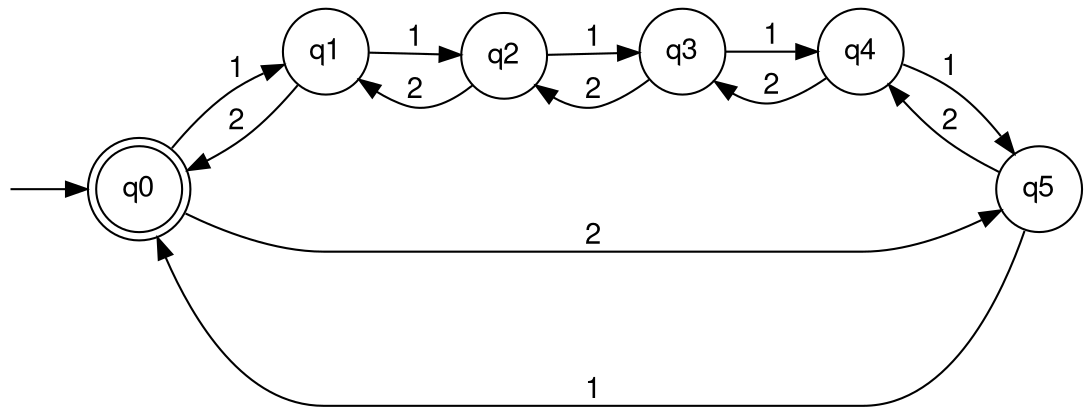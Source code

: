digraph finite_state_machine {
fontname="Helvetica,Arial,sans-serif"
node [fontname="Helvetica,Arial,sans-serif"]
edge [fontname="Helvetica,Arial,sans-serif"]
start [label= "", shape=none,height=.0,width=.0]
rankdir=LR;
nodesep= 0.5;
ranksep = 0.5;

0 [label = q0 ,shape = doublecircle ]
11185 [label = q1 ,shape = circle ]
15867 [label = q2 ,shape = circle ]
31252 [label = q3 ,shape = circle ]
33440 [label = q4 ,shape = circle ]
80598 [label = q5 ,shape = circle ]

start -> 0
0 -> 11185 [label = 1 ]
11185 -> 15867 [label = 1 ]
15867 -> 31252 [label = 1 ]
31252 -> 33440 [label = 1 ]
33440 -> 80598 [label = 1 ]
80598 -> 0 [label = 1 ]
0 -> 80598 [label = 2 ]
80598 -> 33440 [label = 2 ]
33440 -> 31252 [label = 2 ]
31252 -> 15867 [label = 2 ]
15867 -> 11185 [label = 2 ]
11185 -> 0 [label = 2 ]

}
